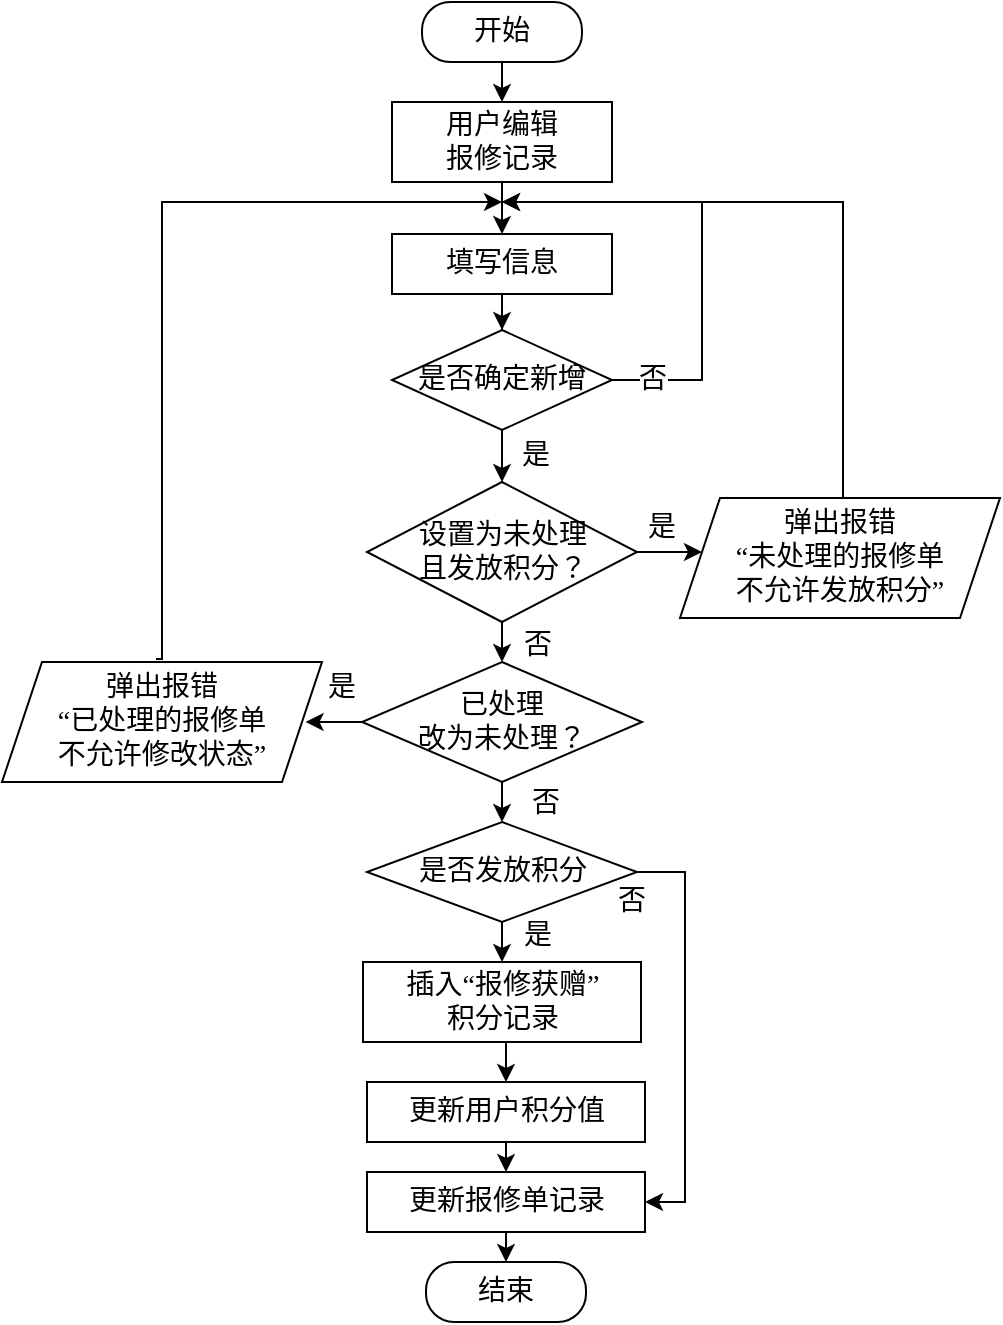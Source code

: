 <mxfile version="26.2.14">
  <diagram id="C5RBs43oDa-KdzZeNtuy" name="Page-1">
    <mxGraphModel dx="1869" dy="596" grid="1" gridSize="10" guides="1" tooltips="1" connect="1" arrows="1" fold="1" page="1" pageScale="1" pageWidth="827" pageHeight="1169" math="0" shadow="0">
      <root>
        <mxCell id="WIyWlLk6GJQsqaUBKTNV-0" />
        <mxCell id="WIyWlLk6GJQsqaUBKTNV-1" parent="WIyWlLk6GJQsqaUBKTNV-0" />
        <mxCell id="HvuJs7WOY1dfeLT5cr4M-6" style="edgeStyle=orthogonalEdgeStyle;rounded=0;orthogonalLoop=1;jettySize=auto;html=1;exitX=0.5;exitY=1;exitDx=0;exitDy=0;entryX=0.5;entryY=0;entryDx=0;entryDy=0;fontFamily=宋体;fontSize=14;fontColor=default;" parent="WIyWlLk6GJQsqaUBKTNV-1" source="WIyWlLk6GJQsqaUBKTNV-3" target="HvuJs7WOY1dfeLT5cr4M-1" edge="1">
          <mxGeometry relative="1" as="geometry" />
        </mxCell>
        <mxCell id="WIyWlLk6GJQsqaUBKTNV-3" value="开始" style="rounded=1;whiteSpace=wrap;html=1;fontSize=14;glass=0;strokeWidth=1;shadow=0;arcSize=47;fontFamily=宋体;" parent="WIyWlLk6GJQsqaUBKTNV-1" vertex="1">
          <mxGeometry x="180" y="90" width="80" height="30" as="geometry" />
        </mxCell>
        <mxCell id="HvuJs7WOY1dfeLT5cr4M-8" style="edgeStyle=orthogonalEdgeStyle;rounded=0;orthogonalLoop=1;jettySize=auto;html=1;exitX=0.5;exitY=1;exitDx=0;exitDy=0;fontFamily=宋体;fontSize=14;fontColor=default;" parent="WIyWlLk6GJQsqaUBKTNV-1" source="HvuJs7WOY1dfeLT5cr4M-0" target="HvuJs7WOY1dfeLT5cr4M-2" edge="1">
          <mxGeometry relative="1" as="geometry" />
        </mxCell>
        <mxCell id="HvuJs7WOY1dfeLT5cr4M-0" value="填写信息" style="rounded=0;whiteSpace=wrap;html=1;fontFamily=宋体;fontSize=14;" parent="WIyWlLk6GJQsqaUBKTNV-1" vertex="1">
          <mxGeometry x="165" y="206" width="110" height="30" as="geometry" />
        </mxCell>
        <mxCell id="HvuJs7WOY1dfeLT5cr4M-7" style="edgeStyle=orthogonalEdgeStyle;rounded=0;orthogonalLoop=1;jettySize=auto;html=1;exitX=0.5;exitY=1;exitDx=0;exitDy=0;entryX=0.5;entryY=0;entryDx=0;entryDy=0;fontFamily=宋体;fontSize=14;fontColor=default;" parent="WIyWlLk6GJQsqaUBKTNV-1" source="HvuJs7WOY1dfeLT5cr4M-1" target="HvuJs7WOY1dfeLT5cr4M-0" edge="1">
          <mxGeometry relative="1" as="geometry" />
        </mxCell>
        <mxCell id="HvuJs7WOY1dfeLT5cr4M-1" value="用户编辑&lt;div&gt;报修记录&lt;/div&gt;" style="rounded=0;whiteSpace=wrap;html=1;fontFamily=宋体;fontSize=14;" parent="WIyWlLk6GJQsqaUBKTNV-1" vertex="1">
          <mxGeometry x="165" y="140" width="110" height="40" as="geometry" />
        </mxCell>
        <mxCell id="HvuJs7WOY1dfeLT5cr4M-9" style="edgeStyle=orthogonalEdgeStyle;rounded=0;orthogonalLoop=1;jettySize=auto;html=1;exitX=0.5;exitY=1;exitDx=0;exitDy=0;entryX=0.5;entryY=0;entryDx=0;entryDy=0;fontFamily=宋体;fontSize=14;fontColor=default;" parent="WIyWlLk6GJQsqaUBKTNV-1" source="HvuJs7WOY1dfeLT5cr4M-2" target="HvuJs7WOY1dfeLT5cr4M-4" edge="1">
          <mxGeometry relative="1" as="geometry" />
        </mxCell>
        <mxCell id="HvuJs7WOY1dfeLT5cr4M-12" style="edgeStyle=orthogonalEdgeStyle;rounded=0;orthogonalLoop=1;jettySize=auto;html=1;exitX=1;exitY=0.5;exitDx=0;exitDy=0;fontFamily=宋体;fontSize=14;fontColor=default;" parent="WIyWlLk6GJQsqaUBKTNV-1" source="HvuJs7WOY1dfeLT5cr4M-2" edge="1">
          <mxGeometry relative="1" as="geometry">
            <mxPoint x="220" y="190" as="targetPoint" />
            <Array as="points">
              <mxPoint x="320" y="279" />
              <mxPoint x="320" y="190" />
            </Array>
          </mxGeometry>
        </mxCell>
        <mxCell id="HvuJs7WOY1dfeLT5cr4M-13" value="否" style="edgeLabel;html=1;align=center;verticalAlign=middle;resizable=0;points=[];rounded=0;strokeColor=default;fontFamily=宋体;fontSize=14;fontColor=default;fillColor=default;" parent="HvuJs7WOY1dfeLT5cr4M-12" vertex="1" connectable="0">
          <mxGeometry x="-0.834" relative="1" as="geometry">
            <mxPoint as="offset" />
          </mxGeometry>
        </mxCell>
        <mxCell id="HvuJs7WOY1dfeLT5cr4M-2" value="&lt;font style=&quot;font-size: 14px;&quot; face=&quot;宋体&quot;&gt;是否确定新增&lt;/font&gt;" style="rhombus;whiteSpace=wrap;html=1;" parent="WIyWlLk6GJQsqaUBKTNV-1" vertex="1">
          <mxGeometry x="165" y="254" width="110" height="50" as="geometry" />
        </mxCell>
        <mxCell id="HvuJs7WOY1dfeLT5cr4M-18" style="edgeStyle=orthogonalEdgeStyle;rounded=0;orthogonalLoop=1;jettySize=auto;html=1;exitX=0.5;exitY=1;exitDx=0;exitDy=0;entryX=0.5;entryY=0;entryDx=0;entryDy=0;fontFamily=宋体;fontSize=14;fontColor=default;" parent="WIyWlLk6GJQsqaUBKTNV-1" source="HvuJs7WOY1dfeLT5cr4M-4" target="HvuJs7WOY1dfeLT5cr4M-16" edge="1">
          <mxGeometry relative="1" as="geometry" />
        </mxCell>
        <mxCell id="jf-nuit6ZHJ0i_yXNQjx-2" style="edgeStyle=orthogonalEdgeStyle;rounded=0;orthogonalLoop=1;jettySize=auto;html=1;exitX=1;exitY=0.5;exitDx=0;exitDy=0;" parent="WIyWlLk6GJQsqaUBKTNV-1" source="HvuJs7WOY1dfeLT5cr4M-4" edge="1">
          <mxGeometry relative="1" as="geometry">
            <mxPoint x="320" y="365" as="targetPoint" />
          </mxGeometry>
        </mxCell>
        <mxCell id="HvuJs7WOY1dfeLT5cr4M-4" value="&lt;font face=&quot;宋体&quot;&gt;&lt;span style=&quot;font-size: 14px;&quot;&gt;设置为未处理&lt;/span&gt;&lt;/font&gt;&lt;div&gt;&lt;font face=&quot;宋体&quot;&gt;&lt;span style=&quot;font-size: 14px;&quot;&gt;且发放积分？&lt;/span&gt;&lt;/font&gt;&lt;/div&gt;" style="rhombus;whiteSpace=wrap;html=1;" parent="WIyWlLk6GJQsqaUBKTNV-1" vertex="1">
          <mxGeometry x="152.5" y="330" width="135" height="70" as="geometry" />
        </mxCell>
        <mxCell id="HvuJs7WOY1dfeLT5cr4M-15" value="是" style="text;html=1;align=center;verticalAlign=middle;whiteSpace=wrap;rounded=0;fontFamily=宋体;fontSize=14;fontColor=default;spacing=0;" parent="WIyWlLk6GJQsqaUBKTNV-1" vertex="1">
          <mxGeometry x="227" y="304" width="20" height="26" as="geometry" />
        </mxCell>
        <mxCell id="HvuJs7WOY1dfeLT5cr4M-35" style="edgeStyle=orthogonalEdgeStyle;rounded=0;orthogonalLoop=1;jettySize=auto;html=1;exitX=0.5;exitY=1;exitDx=0;exitDy=0;entryX=0.5;entryY=0;entryDx=0;entryDy=0;fontFamily=宋体;fontSize=14;fontColor=default;" parent="WIyWlLk6GJQsqaUBKTNV-1" source="HvuJs7WOY1dfeLT5cr4M-16" edge="1">
          <mxGeometry relative="1" as="geometry">
            <mxPoint x="220" y="500" as="targetPoint" />
          </mxGeometry>
        </mxCell>
        <mxCell id="HvuJs7WOY1dfeLT5cr4M-16" value="&lt;font face=&quot;宋体&quot;&gt;&lt;span style=&quot;font-size: 14px;&quot;&gt;已处理&lt;/span&gt;&lt;/font&gt;&lt;div&gt;&lt;font face=&quot;宋体&quot;&gt;&lt;span style=&quot;font-size: 14px;&quot;&gt;改为未处理？&lt;/span&gt;&lt;/font&gt;&lt;/div&gt;" style="rhombus;whiteSpace=wrap;html=1;" parent="WIyWlLk6GJQsqaUBKTNV-1" vertex="1">
          <mxGeometry x="150" y="420" width="140" height="60" as="geometry" />
        </mxCell>
        <mxCell id="HvuJs7WOY1dfeLT5cr4M-29" style="edgeStyle=orthogonalEdgeStyle;rounded=0;orthogonalLoop=1;jettySize=auto;html=1;exitX=0.5;exitY=0;exitDx=0;exitDy=0;fontFamily=宋体;fontSize=14;fontColor=default;" parent="WIyWlLk6GJQsqaUBKTNV-1" edge="1">
          <mxGeometry relative="1" as="geometry">
            <mxPoint x="220" y="190" as="targetPoint" />
            <Array as="points">
              <mxPoint x="391" y="190" />
            </Array>
            <mxPoint x="390.5" y="340" as="sourcePoint" />
          </mxGeometry>
        </mxCell>
        <mxCell id="HvuJs7WOY1dfeLT5cr4M-32" style="edgeStyle=orthogonalEdgeStyle;rounded=0;orthogonalLoop=1;jettySize=auto;html=1;exitX=0.5;exitY=0;exitDx=0;exitDy=0;fontFamily=宋体;fontSize=14;fontColor=default;" parent="WIyWlLk6GJQsqaUBKTNV-1" edge="1">
          <mxGeometry relative="1" as="geometry">
            <mxPoint x="220" y="190" as="targetPoint" />
            <Array as="points">
              <mxPoint x="50" y="190" />
            </Array>
            <mxPoint x="47" y="418.5" as="sourcePoint" />
          </mxGeometry>
        </mxCell>
        <mxCell id="HvuJs7WOY1dfeLT5cr4M-30" value="是" style="text;html=1;align=center;verticalAlign=middle;whiteSpace=wrap;rounded=0;fontFamily=宋体;fontSize=14;fontColor=default;spacing=0;" parent="WIyWlLk6GJQsqaUBKTNV-1" vertex="1">
          <mxGeometry x="290" y="340" width="20" height="26" as="geometry" />
        </mxCell>
        <mxCell id="HvuJs7WOY1dfeLT5cr4M-31" value="是" style="text;html=1;align=center;verticalAlign=middle;whiteSpace=wrap;rounded=0;fontFamily=宋体;fontSize=14;fontColor=default;spacing=0;" parent="WIyWlLk6GJQsqaUBKTNV-1" vertex="1">
          <mxGeometry x="130" y="420" width="20" height="26" as="geometry" />
        </mxCell>
        <mxCell id="HvuJs7WOY1dfeLT5cr4M-36" value="否" style="text;html=1;align=center;verticalAlign=middle;whiteSpace=wrap;rounded=0;fontFamily=宋体;fontSize=14;fontColor=default;" parent="WIyWlLk6GJQsqaUBKTNV-1" vertex="1">
          <mxGeometry x="228" y="402" width="20" height="20" as="geometry" />
        </mxCell>
        <mxCell id="jf-nuit6ZHJ0i_yXNQjx-5" style="edgeStyle=orthogonalEdgeStyle;rounded=0;orthogonalLoop=1;jettySize=auto;html=1;exitX=0;exitY=0.5;exitDx=0;exitDy=0;entryX=1.034;entryY=0.532;entryDx=0;entryDy=0;entryPerimeter=0;" parent="WIyWlLk6GJQsqaUBKTNV-1" source="HvuJs7WOY1dfeLT5cr4M-16" edge="1">
          <mxGeometry relative="1" as="geometry">
            <mxPoint x="121.76" y="450.686" as="targetPoint" />
          </mxGeometry>
        </mxCell>
        <mxCell id="jf-nuit6ZHJ0i_yXNQjx-10" style="edgeStyle=orthogonalEdgeStyle;rounded=0;orthogonalLoop=1;jettySize=auto;html=1;exitX=0.5;exitY=1;exitDx=0;exitDy=0;entryX=0.5;entryY=0;entryDx=0;entryDy=0;" parent="WIyWlLk6GJQsqaUBKTNV-1" source="jf-nuit6ZHJ0i_yXNQjx-6" target="jf-nuit6ZHJ0i_yXNQjx-8" edge="1">
          <mxGeometry relative="1" as="geometry" />
        </mxCell>
        <mxCell id="jf-nuit6ZHJ0i_yXNQjx-14" style="edgeStyle=orthogonalEdgeStyle;rounded=0;orthogonalLoop=1;jettySize=auto;html=1;exitX=1;exitY=0.5;exitDx=0;exitDy=0;entryX=1;entryY=0.5;entryDx=0;entryDy=0;" parent="WIyWlLk6GJQsqaUBKTNV-1" source="jf-nuit6ZHJ0i_yXNQjx-6" target="jf-nuit6ZHJ0i_yXNQjx-12" edge="1">
          <mxGeometry relative="1" as="geometry" />
        </mxCell>
        <mxCell id="jf-nuit6ZHJ0i_yXNQjx-6" value="&lt;font face=&quot;宋体&quot;&gt;&lt;span style=&quot;font-size: 14px;&quot;&gt;是否发放积分&lt;/span&gt;&lt;/font&gt;" style="rhombus;whiteSpace=wrap;html=1;" parent="WIyWlLk6GJQsqaUBKTNV-1" vertex="1">
          <mxGeometry x="152.5" y="500" width="135" height="50" as="geometry" />
        </mxCell>
        <mxCell id="jf-nuit6ZHJ0i_yXNQjx-11" style="edgeStyle=orthogonalEdgeStyle;rounded=0;orthogonalLoop=1;jettySize=auto;html=1;exitX=0.5;exitY=1;exitDx=0;exitDy=0;entryX=0.5;entryY=0;entryDx=0;entryDy=0;" parent="WIyWlLk6GJQsqaUBKTNV-1" source="jf-nuit6ZHJ0i_yXNQjx-8" target="jf-nuit6ZHJ0i_yXNQjx-9" edge="1">
          <mxGeometry relative="1" as="geometry" />
        </mxCell>
        <mxCell id="jf-nuit6ZHJ0i_yXNQjx-8" value="插入“报修获赠”&lt;div&gt;积分记录&lt;/div&gt;" style="rounded=0;whiteSpace=wrap;html=1;fontFamily=宋体;fontSize=14;" parent="WIyWlLk6GJQsqaUBKTNV-1" vertex="1">
          <mxGeometry x="150.5" y="570" width="139" height="40" as="geometry" />
        </mxCell>
        <mxCell id="jf-nuit6ZHJ0i_yXNQjx-13" style="edgeStyle=orthogonalEdgeStyle;rounded=0;orthogonalLoop=1;jettySize=auto;html=1;exitX=0.5;exitY=1;exitDx=0;exitDy=0;entryX=0.5;entryY=0;entryDx=0;entryDy=0;" parent="WIyWlLk6GJQsqaUBKTNV-1" source="jf-nuit6ZHJ0i_yXNQjx-9" target="jf-nuit6ZHJ0i_yXNQjx-12" edge="1">
          <mxGeometry relative="1" as="geometry" />
        </mxCell>
        <mxCell id="jf-nuit6ZHJ0i_yXNQjx-9" value="更新用户积分值" style="rounded=0;whiteSpace=wrap;html=1;fontFamily=宋体;fontSize=14;" parent="WIyWlLk6GJQsqaUBKTNV-1" vertex="1">
          <mxGeometry x="152.5" y="630" width="139" height="30" as="geometry" />
        </mxCell>
        <mxCell id="jf-nuit6ZHJ0i_yXNQjx-16" style="edgeStyle=orthogonalEdgeStyle;rounded=0;orthogonalLoop=1;jettySize=auto;html=1;exitX=0.5;exitY=1;exitDx=0;exitDy=0;entryX=0.5;entryY=0;entryDx=0;entryDy=0;" parent="WIyWlLk6GJQsqaUBKTNV-1" source="jf-nuit6ZHJ0i_yXNQjx-12" target="jf-nuit6ZHJ0i_yXNQjx-15" edge="1">
          <mxGeometry relative="1" as="geometry" />
        </mxCell>
        <mxCell id="jf-nuit6ZHJ0i_yXNQjx-12" value="更新报修单记录" style="rounded=0;whiteSpace=wrap;html=1;fontFamily=宋体;fontSize=14;" parent="WIyWlLk6GJQsqaUBKTNV-1" vertex="1">
          <mxGeometry x="152.5" y="675" width="139" height="30" as="geometry" />
        </mxCell>
        <mxCell id="jf-nuit6ZHJ0i_yXNQjx-15" value="结束" style="rounded=1;whiteSpace=wrap;html=1;fontSize=14;glass=0;strokeWidth=1;shadow=0;arcSize=47;fontFamily=宋体;" parent="WIyWlLk6GJQsqaUBKTNV-1" vertex="1">
          <mxGeometry x="182" y="720" width="80" height="30" as="geometry" />
        </mxCell>
        <mxCell id="jf-nuit6ZHJ0i_yXNQjx-18" value="是" style="text;html=1;align=center;verticalAlign=middle;whiteSpace=wrap;rounded=0;fontFamily=宋体;fontSize=14;fontColor=default;spacing=0;" parent="WIyWlLk6GJQsqaUBKTNV-1" vertex="1">
          <mxGeometry x="228" y="544" width="20" height="26" as="geometry" />
        </mxCell>
        <mxCell id="jf-nuit6ZHJ0i_yXNQjx-19" value="否" style="text;html=1;align=center;verticalAlign=middle;whiteSpace=wrap;rounded=0;fontFamily=宋体;fontSize=14;fontColor=default;" parent="WIyWlLk6GJQsqaUBKTNV-1" vertex="1">
          <mxGeometry x="275" y="530" width="20" height="20" as="geometry" />
        </mxCell>
        <mxCell id="jf-nuit6ZHJ0i_yXNQjx-20" value="否" style="text;html=1;align=center;verticalAlign=middle;whiteSpace=wrap;rounded=0;fontFamily=宋体;fontSize=14;fontColor=default;" parent="WIyWlLk6GJQsqaUBKTNV-1" vertex="1">
          <mxGeometry x="232" y="481" width="20" height="20" as="geometry" />
        </mxCell>
        <mxCell id="CzrQR9NRDXpAakJyN5MV-0" value="&lt;span style=&quot;font-family: 宋体; font-size: 14px;&quot;&gt;弹出报错&lt;/span&gt;&lt;div style=&quot;font-family: 宋体; font-size: 14px;&quot;&gt;“已处理的报修单&lt;/div&gt;&lt;div style=&quot;font-family: 宋体; font-size: 14px;&quot;&gt;不允许修改状态”&lt;/div&gt;" style="shape=parallelogram;perimeter=parallelogramPerimeter;whiteSpace=wrap;html=1;fixedSize=1;" vertex="1" parent="WIyWlLk6GJQsqaUBKTNV-1">
          <mxGeometry x="-30" y="420" width="160" height="60" as="geometry" />
        </mxCell>
        <mxCell id="CzrQR9NRDXpAakJyN5MV-1" value="&lt;span style=&quot;font-family: 宋体; font-size: 14px;&quot;&gt;弹出报错&lt;/span&gt;&lt;div style=&quot;font-family: 宋体; font-size: 14px;&quot;&gt;“&lt;span style=&quot;font-size: 10.5pt;&quot;&gt;未处理的报修单&lt;/span&gt;&lt;/div&gt;&lt;div style=&quot;font-family: 宋体; font-size: 14px;&quot;&gt;&lt;span style=&quot;font-size: 10.5pt;&quot;&gt;不允许发放积分”&lt;/span&gt;&lt;/div&gt;" style="shape=parallelogram;perimeter=parallelogramPerimeter;whiteSpace=wrap;html=1;fixedSize=1;" vertex="1" parent="WIyWlLk6GJQsqaUBKTNV-1">
          <mxGeometry x="309" y="338" width="160" height="60" as="geometry" />
        </mxCell>
      </root>
    </mxGraphModel>
  </diagram>
</mxfile>
